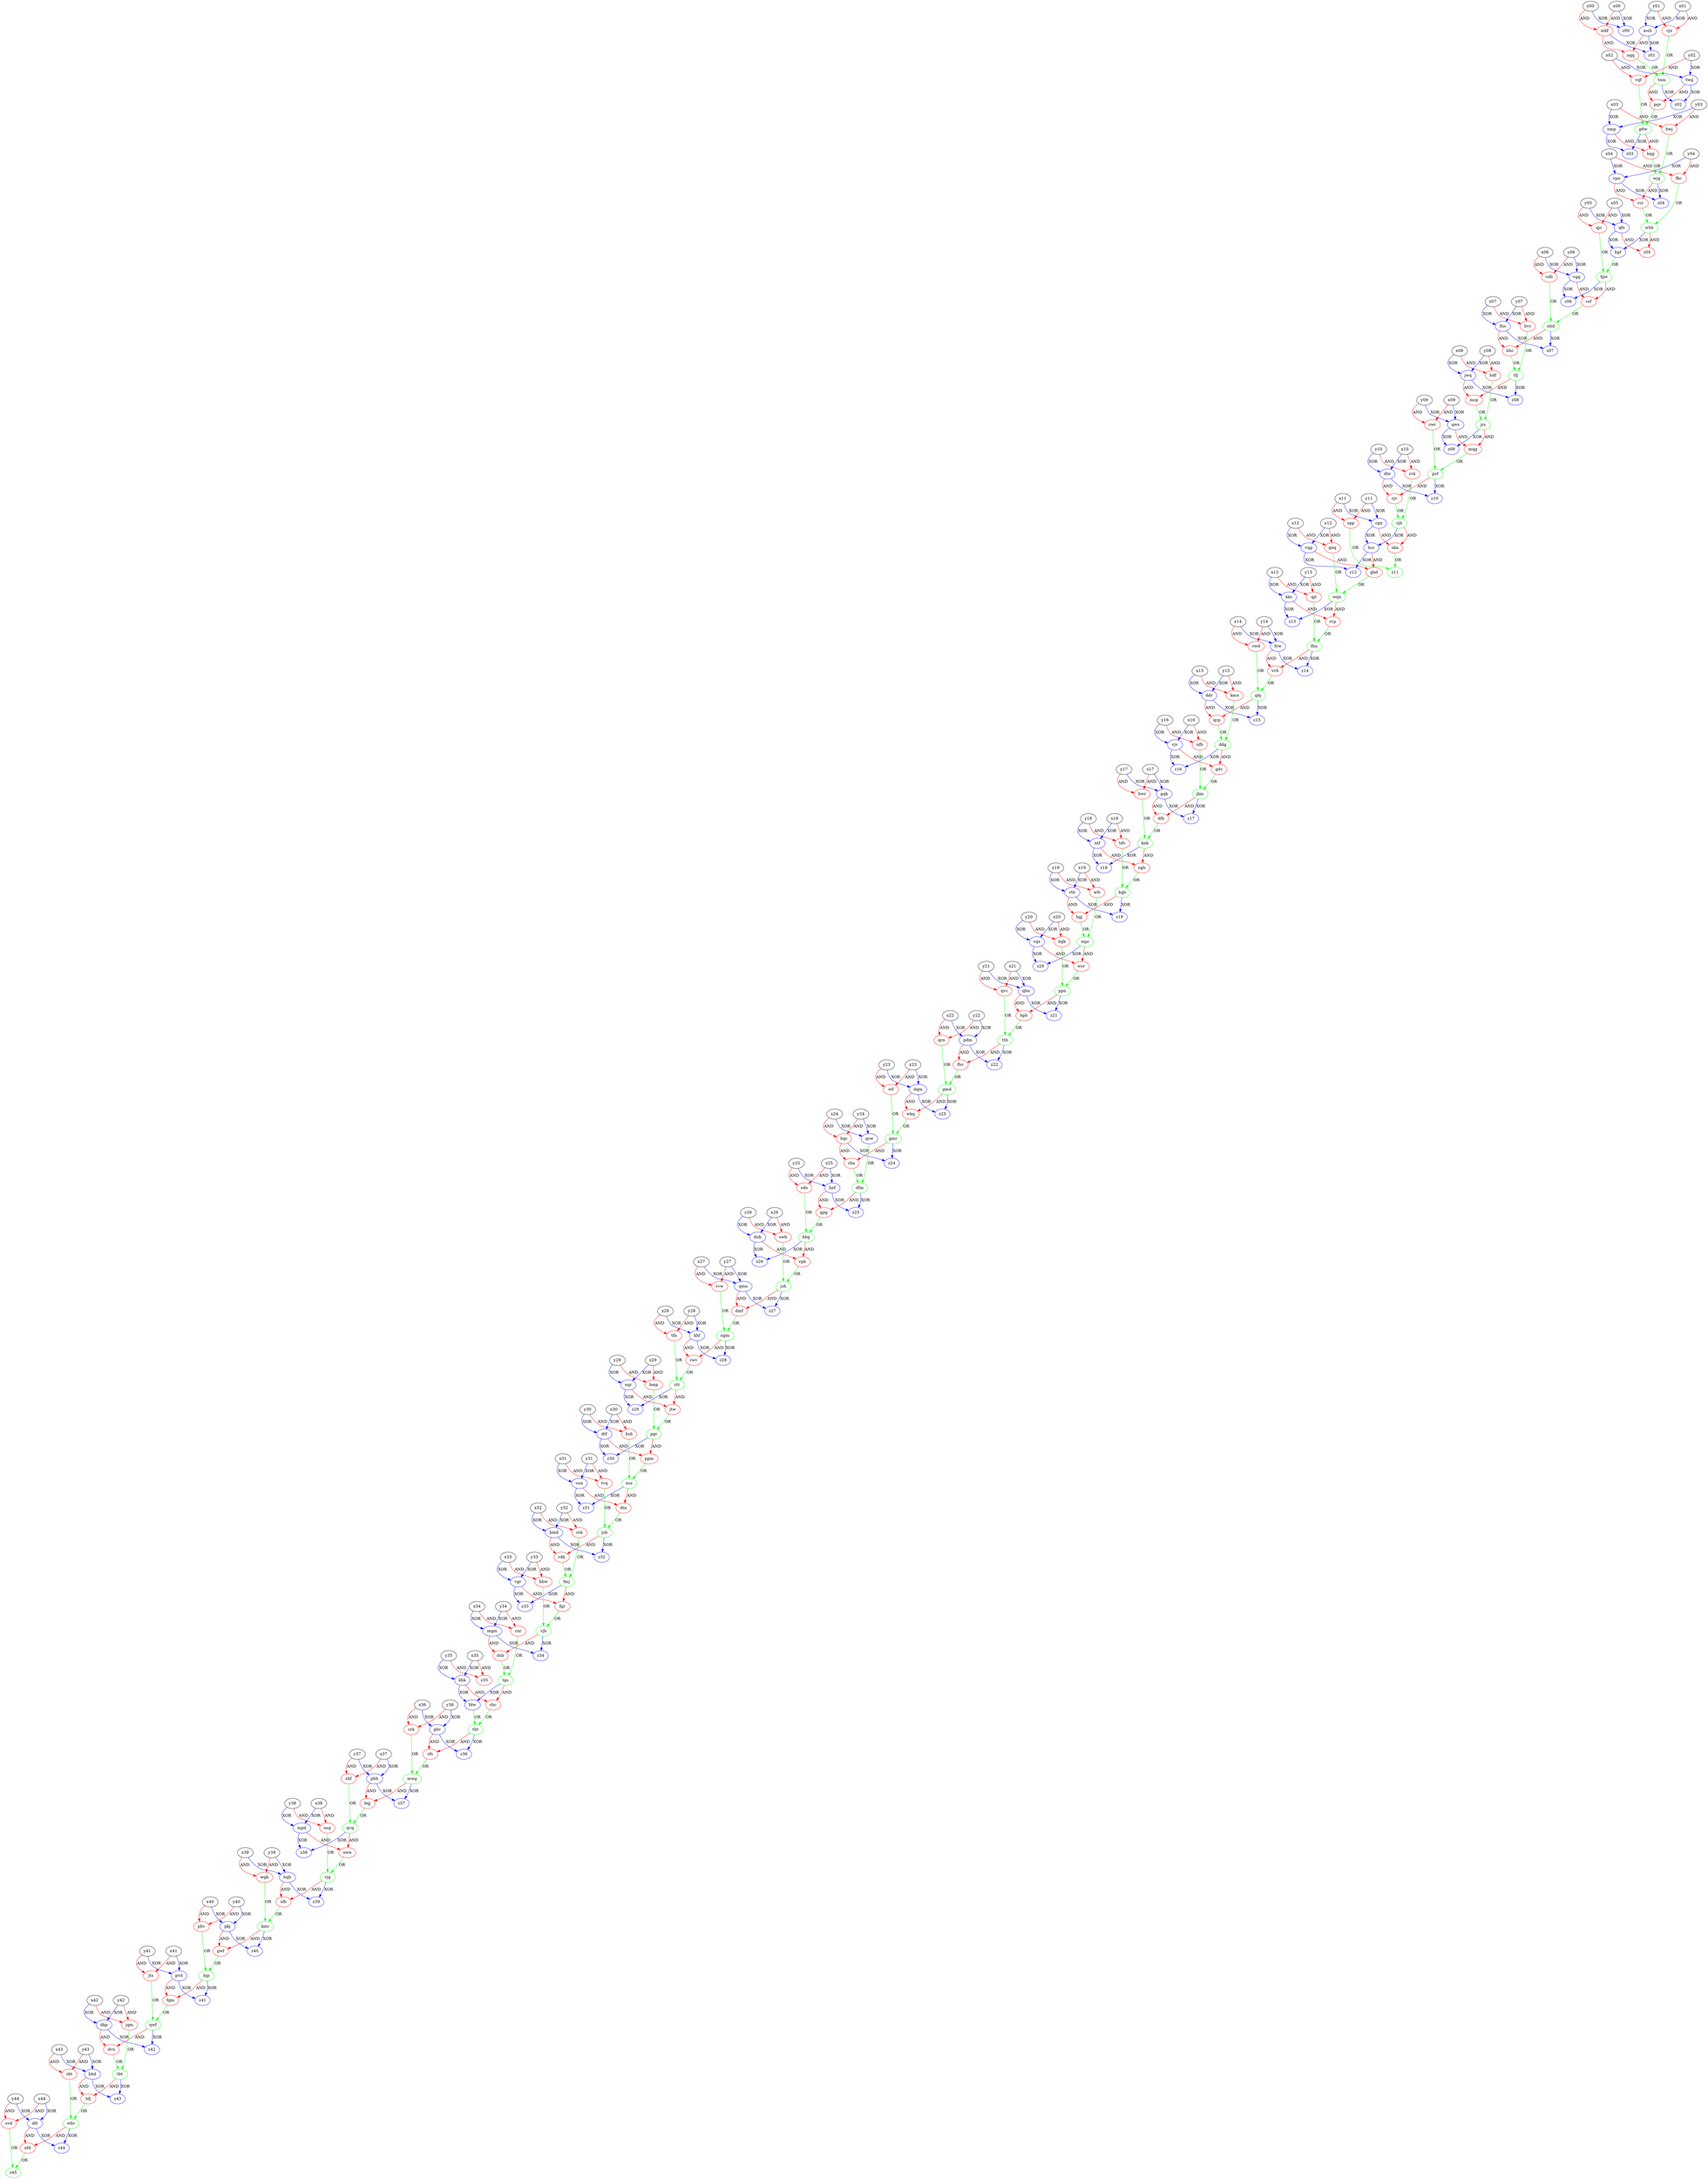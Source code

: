 digraph {
  rcr  [color="red"]
  vpn -> rcr [label="AND"] [color="red"]
  wjg -> rcr [label="AND"] [color="red"]
  sdn  [color="red"]
  y25 -> sdn [label="AND"] [color="red"]
  x25 -> sdn [label="AND"] [color="red"]
  z31  [color="blue"]
  ncs -> z31 [label="XOR"] [color="blue"]
  vnn -> z31 [label="XOR"] [color="blue"]
  jsb  [color="green"]
  dtn -> jsb [label="OR"] [color="green"]
  tvq -> jsb [label="OR"] [color="green"]
  z16  [color="blue"]
  vjv -> z16 [label="XOR"] [color="blue"]
  ddg -> z16 [label="XOR"] [color="blue"]
  vdb  [color="red"]
  x06 -> vdb [label="AND"] [color="red"]
  y06 -> vdb [label="AND"] [color="red"]
  fkc  [color="red"]
  x04 -> fkc [label="AND"] [color="red"]
  y04 -> fkc [label="AND"] [color="red"]
  nqq  [color="red"]
  msh -> nqq [label="AND"] [color="red"]
  mkf -> nqq [label="AND"] [color="red"]
  qjc  [color="red"]
  y05 -> qjc [label="AND"] [color="red"]
  x05 -> qjc [label="AND"] [color="red"]
  dvn  [color="red"]
  dkp -> dvn [label="AND"] [color="red"]
  qwf -> dvn [label="AND"] [color="red"]
  rdk  [color="red"]
  jsb -> rdk [label="AND"] [color="red"]
  bmd -> rdk [label="AND"] [color="red"]
  z00  [color="blue"]
  y00 -> z00 [label="XOR"] [color="blue"]
  x00 -> z00 [label="XOR"] [color="blue"]
  khk  [color="blue"]
  y35 -> khk [label="XOR"] [color="blue"]
  x35 -> khk [label="XOR"] [color="blue"]
  cjv  [color="red"]
  pcf -> cjv [label="AND"] [color="red"]
  dhr -> cjv [label="AND"] [color="red"]
  gbd  [color="red"]
  vqg -> gbd [label="AND"] [color="red"]
  hcc -> gbd [label="AND"] [color="red"]
  wgk  [color="red"]
  x39 -> wgk [label="AND"] [color="red"]
  y39 -> wgk [label="AND"] [color="red"]
  vgr  [color="blue"]
  x33 -> vgr [label="XOR"] [color="blue"]
  y33 -> vgr [label="XOR"] [color="blue"]
  qvq  [color="green"]
  bqj -> qvq [label="OR"] [color="green"]
  shf -> qvq [label="OR"] [color="green"]
  qvc  [color="red"]
  y21 -> qvc [label="AND"] [color="red"]
  x21 -> qvc [label="AND"] [color="red"]
  z20  [color="blue"]
  vqs -> z20 [label="XOR"] [color="blue"]
  mpr -> z20 [label="XOR"] [color="blue"]
  vpn  [color="blue"]
  x04 -> vpn [label="XOR"] [color="blue"]
  y04 -> vpn [label="XOR"] [color="blue"]
  msh  [color="blue"]
  y01 -> msh [label="XOR"] [color="blue"]
  x01 -> msh [label="XOR"] [color="blue"]
  gmr  [color="green"]
  wkq -> gmr [label="OR"] [color="green"]
  stf -> gmr [label="OR"] [color="green"]
  z06  [color="blue"]
  fgw -> z06 [label="XOR"] [color="blue"]
  vgg -> z06 [label="XOR"] [color="blue"]
  cjn  [color="red"]
  x01 -> cjn [label="AND"] [color="red"]
  y01 -> cjn [label="AND"] [color="red"]
  spp  [color="red"]
  x11 -> spp [label="AND"] [color="red"]
  y11 -> spp [label="AND"] [color="red"]
  bhc  [color="red"]
  nhd -> bhc [label="AND"] [color="red"]
  fns -> bhc [label="AND"] [color="red"]
  z03  [color="blue"]
  gdw -> z03 [label="XOR"] [color="blue"]
  smg -> z03 [label="XOR"] [color="blue"]
  gmd  [color="green"]
  qcn -> gmd [label="OR"] [color="green"]
  fhv -> gmd [label="OR"] [color="green"]
  tbt  [color="green"]
  dvn -> tbt [label="OR"] [color="green"]
  jqm -> tbt [label="OR"] [color="green"]
  jqm  [color="red"]
  x42 -> jqm [label="AND"] [color="red"]
  y42 -> jqm [label="AND"] [color="red"]
  cwr  [color="red"]
  y09 -> cwr [label="AND"] [color="red"]
  x09 -> cwr [label="AND"] [color="red"]
  ctt  [color="green"]
  rwv -> ctt [label="OR"] [color="green"]
  tfn -> ctt [label="OR"] [color="green"]
  wqn  [color="green"]
  gnq -> wqn [label="OR"] [color="green"]
  gbd -> wqn [label="OR"] [color="green"]
  mcp  [color="red"]
  tfj -> mcp [label="AND"] [color="red"]
  jwq -> mcp [label="AND"] [color="red"]
  bbg  [color="green"]
  gpg -> bbg [label="OR"] [color="green"]
  sdn -> bbg [label="OR"] [color="green"]
  nfb  [color="red"]
  y16 -> nfb [label="AND"] [color="red"]
  x16 -> nfb [label="AND"] [color="red"]
  z22  [color="blue"]
  tth -> z22 [label="XOR"] [color="blue"]
  pdm -> z22 [label="XOR"] [color="blue"]
  hdf  [color="red"]
  x08 -> hdf [label="AND"] [color="red"]
  y08 -> hdf [label="AND"] [color="red"]
  hph  [color="red"]
  ppn -> hph [label="AND"] [color="red"]
  qbn -> hph [label="AND"] [color="red"]
  ngm  [color="green"]
  dmf -> ngm [label="OR"] [color="green"]
  rvw -> ngm [label="OR"] [color="green"]
  z12  [color="blue"]
  vqg -> z12 [label="XOR"] [color="blue"]
  hcc -> z12 [label="XOR"] [color="blue"]
  wbr  [color="green"]
  hfj -> wbr [label="OR"] [color="green"]
  cbt -> wbr [label="OR"] [color="green"]
  gbj  [color="green"]
  cwd -> gbj [label="OR"] [color="green"]
  vvb -> gbj [label="OR"] [color="green"]
  mgm  [color="blue"]
  x34 -> mgm [label="XOR"] [color="blue"]
  y34 -> mgm [label="XOR"] [color="blue"]
  z18  [color="blue"]
  knk -> z18 [label="XOR"] [color="blue"]
  ntf -> z18 [label="XOR"] [color="blue"]
  vqg  [color="blue"]
  x12 -> vqg [label="XOR"] [color="blue"]
  y12 -> vqg [label="XOR"] [color="blue"]
  rwv  [color="red"]
  khf -> rwv [label="AND"] [color="red"]
  ngm -> rwv [label="AND"] [color="red"]
  vvb  [color="red"]
  fhn -> vvb [label="AND"] [color="red"]
  fcw -> vvb [label="AND"] [color="red"]
  chn  [color="red"]
  gmr -> chn [label="AND"] [color="red"]
  hqc -> chn [label="AND"] [color="red"]
  gnq  [color="red"]
  x12 -> gnq [label="AND"] [color="red"]
  y12 -> gnq [label="AND"] [color="red"]
  kmr  [color="green"]
  sfh -> kmr [label="OR"] [color="green"]
  wgk -> kmr [label="OR"] [color="green"]
  z01  [color="blue"]
  mkf -> z01 [label="XOR"] [color="blue"]
  msh -> z01 [label="XOR"] [color="blue"]
  z14  [color="blue"]
  fhn -> z14 [label="XOR"] [color="blue"]
  fcw -> z14 [label="XOR"] [color="blue"]
  qwf  [color="green"]
  fgm -> qwf [label="OR"] [color="green"]
  jts -> qwf [label="OR"] [color="green"]
  fgw  [color="green"]
  bpf -> fgw [label="OR"] [color="green"]
  qjc -> fgw [label="OR"] [color="green"]
  z43  [color="blue"]
  tbt -> z43 [label="XOR"] [color="blue"]
  bhd -> z43 [label="XOR"] [color="blue"]
  vjv  [color="blue"]
  x16 -> vjv [label="XOR"] [color="blue"]
  y16 -> vjv [label="XOR"] [color="blue"]
  vgg  [color="blue"]
  x06 -> vgg [label="XOR"] [color="blue"]
  y06 -> vgg [label="XOR"] [color="blue"]
  hwj  [color="red"]
  x03 -> hwj [label="AND"] [color="red"]
  y03 -> hwj [label="AND"] [color="red"]
  bjp  [color="green"]
  phv -> bjp [label="OR"] [color="green"]
  gwf -> bjp [label="OR"] [color="green"]
  z23  [color="blue"]
  gmd -> z23 [label="XOR"] [color="blue"]
  dqm -> z23 [label="XOR"] [color="blue"]
  hqb  [color="blue"]
  y39 -> hqb [label="XOR"] [color="blue"]
  x39 -> hqb [label="XOR"] [color="blue"]
  vqs  [color="blue"]
  y20 -> vqs [label="XOR"] [color="blue"]
  x20 -> vqs [label="XOR"] [color="blue"]
  z09  [color="blue"]
  jrs -> z09 [label="XOR"] [color="blue"]
  qws -> z09 [label="XOR"] [color="blue"]
  z25  [color="blue"]
  dfm -> z25 [label="XOR"] [color="blue"]
  hnf -> z25 [label="XOR"] [color="blue"]
  ddr  [color="blue"]
  x15 -> ddr [label="XOR"] [color="blue"]
  y15 -> ddr [label="XOR"] [color="blue"]
  bwr  [color="red"]
  y17 -> bwr [label="AND"] [color="red"]
  x17 -> bwr [label="AND"] [color="red"]
  hgj  [color="red"]
  rtb -> hgj [label="AND"] [color="red"]
  kqb -> hgj [label="AND"] [color="red"]
  gdw  [color="green"]
  vqf -> gdw [label="OR"] [color="green"]
  pqv -> gdw [label="OR"] [color="green"]
  mpd  [color="blue"]
  y38 -> mpd [label="XOR"] [color="blue"]
  x38 -> mpd [label="XOR"] [color="blue"]
  z13  [color="blue"]
  kks -> z13 [label="XOR"] [color="blue"]
  wqn -> z13 [label="XOR"] [color="blue"]
  gdv  [color="red"]
  ddg -> gdv [label="AND"] [color="red"]
  vjv -> gdv [label="AND"] [color="red"]
  cgn  [color="blue"]
  x11 -> cgn [label="XOR"] [color="blue"]
  y11 -> cgn [label="XOR"] [color="blue"]
  z45  [color="green"]
  svd -> z45 [label="OR"] [color="green"]
  nfd -> z45 [label="OR"] [color="green"]
  svd  [color="red"]
  y44 -> svd [label="AND"] [color="red"]
  x44 -> svd [label="AND"] [color="red"]
  pqv  [color="red"]
  twg -> pqv [label="AND"] [color="red"]
  tnm -> pqv [label="AND"] [color="red"]
  ngh  [color="red"]
  ntf -> ngh [label="AND"] [color="red"]
  knk -> ngh [label="AND"] [color="red"]
  z33  [color="blue"]
  fmj -> z33 [label="XOR"] [color="blue"]
  vgr -> z33 [label="XOR"] [color="blue"]
  skn  [color="red"]
  cjh -> skn [label="AND"] [color="red"]
  cgn -> skn [label="AND"] [color="red"]
  fns  [color="blue"]
  x07 -> fns [label="XOR"] [color="blue"]
  y07 -> fns [label="XOR"] [color="blue"]
  qcp  [color="red"]
  ddr -> qcp [label="AND"] [color="red"]
  gbj -> qcp [label="AND"] [color="red"]
  z37  [color="blue"]
  mwg -> z37 [label="XOR"] [color="blue"]
  pbh -> z37 [label="XOR"] [color="blue"]
  hfj  [color="red"]
  tbt -> hfj [label="AND"] [color="red"]
  bhd -> hfj [label="AND"] [color="red"]
  tfn  [color="red"]
  x28 -> tfn [label="AND"] [color="red"]
  y28 -> tfn [label="AND"] [color="red"]
  dfm  [color="green"]
  chn -> dfm [label="OR"] [color="green"]
  qcw -> dfm [label="OR"] [color="green"]
  hnf  [color="blue"]
  y25 -> hnf [label="XOR"] [color="blue"]
  x25 -> hnf [label="XOR"] [color="blue"]
  z44  [color="blue"]
  wbr -> z44 [label="XOR"] [color="blue"]
  dfr -> z44 [label="XOR"] [color="blue"]
  hqc  [color="red"]
  x24 -> hqc [label="AND"] [color="red"]
  y24 -> hqc [label="AND"] [color="red"]
  z29  [color="blue"]
  ctt -> z29 [label="XOR"] [color="blue"]
  nqr -> z29 [label="XOR"] [color="blue"]
  dhr  [color="blue"]
  y10 -> dhr [label="XOR"] [color="blue"]
  x10 -> dhr [label="XOR"] [color="blue"]
  gqk  [color="blue"]
  x17 -> gqk [label="XOR"] [color="blue"]
  y17 -> gqk [label="XOR"] [color="blue"]
  tht  [color="green"]
  fdw -> tht [label="OR"] [color="green"]
  chc -> tht [label="OR"] [color="green"]
  twg  [color="blue"]
  x02 -> twg [label="XOR"] [color="blue"]
  y02 -> twg [label="XOR"] [color="blue"]
  z26  [color="blue"]
  bbg -> z26 [label="XOR"] [color="blue"]
  dnb -> z26 [label="XOR"] [color="blue"]
  jrs  [color="green"]
  hdf -> jrs [label="OR"] [color="green"]
  mcp -> jrs [label="OR"] [color="green"]
  qcn  [color="red"]
  x22 -> qcn [label="AND"] [color="red"]
  y22 -> qcn [label="AND"] [color="red"]
  rvw  [color="red"]
  x27 -> rvw [label="AND"] [color="red"]
  y27 -> rvw [label="AND"] [color="red"]
  knk  [color="green"]
  bwr -> knk [label="OR"] [color="green"]
  dfh -> knk [label="OR"] [color="green"]
  khf  [color="blue"]
  y28 -> khf [label="XOR"] [color="blue"]
  x28 -> khf [label="XOR"] [color="blue"]
  fgm  [color="red"]
  pvd -> fgm [label="AND"] [color="red"]
  bjp -> fgm [label="AND"] [color="red"]
  kqb  [color="green"]
  tdv -> kqb [label="OR"] [color="green"]
  ngh -> kqb [label="OR"] [color="green"]
  mkf  [color="red"]
  x00 -> mkf [label="AND"] [color="red"]
  y00 -> mkf [label="AND"] [color="red"]
  tgs  [color="green"]
  dsb -> tgs [label="OR"] [color="green"]
  rnr -> tgs [label="OR"] [color="green"]
  z38  [color="blue"]
  mpd -> z38 [label="XOR"] [color="blue"]
  qvq -> z38 [label="XOR"] [color="blue"]
  chc  [color="red"]
  tgs -> chc [label="AND"] [color="red"]
  khk -> chc [label="AND"] [color="red"]
  pvd  [color="blue"]
  y41 -> pvd [label="XOR"] [color="blue"]
  x41 -> pvd [label="XOR"] [color="blue"]
  qws  [color="blue"]
  x09 -> qws [label="XOR"] [color="blue"]
  y09 -> qws [label="XOR"] [color="blue"]
  rnr  [color="red"]
  x34 -> rnr [label="AND"] [color="red"]
  y34 -> rnr [label="AND"] [color="red"]
  pbh  [color="blue"]
  y37 -> pbh [label="XOR"] [color="blue"]
  x37 -> pbh [label="XOR"] [color="blue"]
  z27  [color="blue"]
  qmn -> z27 [label="XOR"] [color="blue"]
  jsh -> z27 [label="XOR"] [color="blue"]
  z04  [color="blue"]
  vpn -> z04 [label="XOR"] [color="blue"]
  wjg -> z04 [label="XOR"] [color="blue"]
  pkj  [color="blue"]
  x40 -> pkj [label="XOR"] [color="blue"]
  y40 -> pkj [label="XOR"] [color="blue"]
  vjg  [color="green"]
  nsg -> vjg [label="OR"] [color="green"]
  nwn -> vjg [label="OR"] [color="green"]
  z35  [color="red"]
  x35 -> z35 [label="AND"] [color="red"]
  y35 -> z35 [label="AND"] [color="red"]
  mwg  [color="green"]
  crk -> mwg [label="OR"] [color="green"]
  cfs -> mwg [label="OR"] [color="green"]
  whh  [color="green"]
  rcr -> whh [label="OR"] [color="green"]
  fkc -> whh [label="OR"] [color="green"]
  dfh  [color="red"]
  gqk -> dfh [label="AND"] [color="red"]
  jkm -> dfh [label="AND"] [color="red"]
  qmn  [color="blue"]
  x27 -> qmn [label="XOR"] [color="blue"]
  y27 -> qmn [label="XOR"] [color="blue"]
  tth  [color="green"]
  hph -> tth [label="OR"] [color="green"]
  qvc -> tth [label="OR"] [color="green"]
  pgr  [color="green"]
  jtw -> pgr [label="OR"] [color="green"]
  bmp -> pgr [label="OR"] [color="green"]
  bmp  [color="red"]
  y29 -> bmp [label="AND"] [color="red"]
  x29 -> bmp [label="AND"] [color="red"]
  pdm  [color="blue"]
  x22 -> pdm [label="XOR"] [color="blue"]
  y22 -> pdm [label="XOR"] [color="blue"]
  nqr  [color="blue"]
  x29 -> nqr [label="XOR"] [color="blue"]
  y29 -> nqr [label="XOR"] [color="blue"]
  crk  [color="red"]
  x36 -> crk [label="AND"] [color="red"]
  y36 -> crk [label="AND"] [color="red"]
  rck  [color="red"]
  y10 -> rck [label="AND"] [color="red"]
  x10 -> rck [label="AND"] [color="red"]
  smg  [color="blue"]
  y03 -> smg [label="XOR"] [color="blue"]
  x03 -> smg [label="XOR"] [color="blue"]
  vpb  [color="red"]
  bbg -> vpb [label="AND"] [color="red"]
  dnb -> vpb [label="AND"] [color="red"]
  z02  [color="blue"]
  tnm -> z02 [label="XOR"] [color="blue"]
  twg -> z02 [label="XOR"] [color="blue"]
  fhn  [color="green"]
  rvp -> fhn [label="OR"] [color="green"]
  qjt -> fhn [label="OR"] [color="green"]
  cjh  [color="green"]
  cjv -> cjh [label="OR"] [color="green"]
  rck -> cjh [label="OR"] [color="green"]
  z28  [color="blue"]
  ngm -> z28 [label="XOR"] [color="blue"]
  khf -> z28 [label="XOR"] [color="blue"]
  z05  [color="red"]
  qfs -> z05 [label="AND"] [color="red"]
  whh -> z05 [label="AND"] [color="red"]
  sfh  [color="red"]
  hqb -> sfh [label="AND"] [color="red"]
  vjg -> sfh [label="AND"] [color="red"]
  z11  [color="green"]
  skn -> z11 [label="OR"] [color="green"]
  spp -> z11 [label="OR"] [color="green"]
  pcf  [color="green"]
  cwr -> pcf [label="OR"] [color="green"]
  mqg -> pcf [label="OR"] [color="green"]
  dfr  [color="blue"]
  x44 -> dfr [label="XOR"] [color="blue"]
  y44 -> dfr [label="XOR"] [color="blue"]
  vjb  [color="green"]
  hhw -> vjb [label="OR"] [color="green"]
  fgr -> vjb [label="OR"] [color="green"]
  gwf  [color="red"]
  kmr -> gwf [label="AND"] [color="red"]
  pkj -> gwf [label="AND"] [color="red"]
  jwq  [color="blue"]
  x08 -> jwq [label="XOR"] [color="blue"]
  y08 -> jwq [label="XOR"] [color="blue"]
  z21  [color="blue"]
  ppn -> z21 [label="XOR"] [color="blue"]
  qbn -> z21 [label="XOR"] [color="blue"]
  z19  [color="blue"]
  kqb -> z19 [label="XOR"] [color="blue"]
  rtb -> z19 [label="XOR"] [color="blue"]
  z34  [color="blue"]
  mgm -> z34 [label="XOR"] [color="blue"]
  vjb -> z34 [label="XOR"] [color="blue"]
  wcr  [color="red"]
  mpr -> wcr [label="AND"] [color="red"]
  vqs -> wcr [label="AND"] [color="red"]
  z39  [color="blue"]
  hqb -> z39 [label="XOR"] [color="blue"]
  vjg -> z39 [label="XOR"] [color="blue"]
  hcc  [color="blue"]
  cgn -> hcc [label="XOR"] [color="blue"]
  cjh -> hcc [label="XOR"] [color="blue"]
  vqf  [color="red"]
  y02 -> vqf [label="AND"] [color="red"]
  x02 -> vqf [label="AND"] [color="red"]
  cfs  [color="red"]
  ghv -> cfs [label="AND"] [color="red"]
  tht -> cfs [label="AND"] [color="red"]
  kks  [color="blue"]
  x13 -> kks [label="XOR"] [color="blue"]
  y13 -> kks [label="XOR"] [color="blue"]
  dnb  [color="blue"]
  y26 -> dnb [label="XOR"] [color="blue"]
  x26 -> dnb [label="XOR"] [color="blue"]
  mqg  [color="red"]
  qws -> mqg [label="AND"] [color="red"]
  jrs -> mqg [label="AND"] [color="red"]
  dsb  [color="red"]
  mgm -> dsb [label="AND"] [color="red"]
  vjb -> dsb [label="AND"] [color="red"]
  swb  [color="red"]
  x26 -> swb [label="AND"] [color="red"]
  y26 -> swb [label="AND"] [color="red"]
  tvq  [color="red"]
  x31 -> tvq [label="AND"] [color="red"]
  y31 -> tvq [label="AND"] [color="red"]
  bgk  [color="red"]
  x20 -> bgk [label="AND"] [color="red"]
  y20 -> bgk [label="AND"] [color="red"]
  ddg  [color="green"]
  kmn -> ddg [label="OR"] [color="green"]
  qcp -> ddg [label="OR"] [color="green"]
  dtf  [color="blue"]
  y30 -> dtf [label="XOR"] [color="blue"]
  x30 -> dtf [label="XOR"] [color="blue"]
  ppn  [color="green"]
  wcr -> ppn [label="OR"] [color="green"]
  bgk -> ppn [label="OR"] [color="green"]
  z42  [color="blue"]
  dkp -> z42 [label="XOR"] [color="blue"]
  qwf -> z42 [label="XOR"] [color="blue"]
  kmn  [color="red"]
  y15 -> kmn [label="AND"] [color="red"]
  x15 -> kmn [label="AND"] [color="red"]
  nsg  [color="red"]
  x38 -> nsg [label="AND"] [color="red"]
  y38 -> nsg [label="AND"] [color="red"]
  qbn  [color="blue"]
  x21 -> qbn [label="XOR"] [color="blue"]
  y21 -> qbn [label="XOR"] [color="blue"]
  z30  [color="blue"]
  dtf -> z30 [label="XOR"] [color="blue"]
  pgr -> z30 [label="XOR"] [color="blue"]
  phv  [color="red"]
  x40 -> phv [label="AND"] [color="red"]
  y40 -> phv [label="AND"] [color="red"]
  csk  [color="red"]
  x32 -> csk [label="AND"] [color="red"]
  y32 -> csk [label="AND"] [color="red"]
  vnn  [color="blue"]
  y31 -> vnn [label="XOR"] [color="blue"]
  x31 -> vnn [label="XOR"] [color="blue"]
  qcw  [color="blue"]
  y24 -> qcw [label="XOR"] [color="blue"]
  x24 -> qcw [label="XOR"] [color="blue"]
  z40  [color="blue"]
  pkj -> z40 [label="XOR"] [color="blue"]
  kmr -> z40 [label="XOR"] [color="blue"]
  z24  [color="blue"]
  gmr -> z24 [label="XOR"] [color="blue"]
  hqc -> z24 [label="XOR"] [color="blue"]
  cbt  [color="red"]
  x43 -> cbt [label="AND"] [color="red"]
  y43 -> cbt [label="AND"] [color="red"]
  ntf  [color="blue"]
  y18 -> ntf [label="XOR"] [color="blue"]
  x18 -> ntf [label="XOR"] [color="blue"]
  ppm  [color="red"]
  pgr -> ppm [label="AND"] [color="red"]
  dtf -> ppm [label="AND"] [color="red"]
  jtw  [color="red"]
  nqr -> jtw [label="AND"] [color="red"]
  ctt -> jtw [label="AND"] [color="red"]
  rvp  [color="red"]
  wqn -> rvp [label="AND"] [color="red"]
  kks -> rvp [label="AND"] [color="red"]
  qjt  [color="red"]
  x13 -> qjt [label="AND"] [color="red"]
  y13 -> qjt [label="AND"] [color="red"]
  z32  [color="blue"]
  jsb -> z32 [label="XOR"] [color="blue"]
  bmd -> z32 [label="XOR"] [color="blue"]
  bpf  [color="blue"]
  qfs -> bpf [label="XOR"] [color="blue"]
  whh -> bpf [label="XOR"] [color="blue"]
  dqm  [color="blue"]
  y23 -> dqm [label="XOR"] [color="blue"]
  x23 -> dqm [label="XOR"] [color="blue"]
  hhw  [color="red"]
  y33 -> hhw [label="AND"] [color="red"]
  x33 -> hhw [label="AND"] [color="red"]
  dtn  [color="red"]
  ncs -> dtn [label="AND"] [color="red"]
  vnn -> dtn [label="AND"] [color="red"]
  rtb  [color="blue"]
  y19 -> rtb [label="XOR"] [color="blue"]
  x19 -> rtb [label="XOR"] [color="blue"]
  fmj  [color="green"]
  rdk -> fmj [label="OR"] [color="green"]
  csk -> fmj [label="OR"] [color="green"]
  bqg  [color="red"]
  gdw -> bqg [label="AND"] [color="red"]
  smg -> bqg [label="AND"] [color="red"]
  bmd  [color="blue"]
  x32 -> bmd [label="XOR"] [color="blue"]
  y32 -> bmd [label="XOR"] [color="blue"]
  tnm  [color="green"]
  nqq -> tnm [label="OR"] [color="green"]
  cjn -> tnm [label="OR"] [color="green"]
  z15  [color="blue"]
  gbj -> z15 [label="XOR"] [color="blue"]
  ddr -> z15 [label="XOR"] [color="blue"]
  qfs  [color="blue"]
  x05 -> qfs [label="XOR"] [color="blue"]
  y05 -> qfs [label="XOR"] [color="blue"]
  wjg  [color="green"]
  bqg -> wjg [label="OR"] [color="green"]
  hwj -> wjg [label="OR"] [color="green"]
  hsh  [color="red"]
  x30 -> hsh [label="AND"] [color="red"]
  y30 -> hsh [label="AND"] [color="red"]
  wfc  [color="red"]
  y19 -> wfc [label="AND"] [color="red"]
  x19 -> wfc [label="AND"] [color="red"]
  z08  [color="blue"]
  tfj -> z08 [label="XOR"] [color="blue"]
  jwq -> z08 [label="XOR"] [color="blue"]
  bhd  [color="blue"]
  x43 -> bhd [label="XOR"] [color="blue"]
  y43 -> bhd [label="XOR"] [color="blue"]
  dkp  [color="blue"]
  x42 -> dkp [label="XOR"] [color="blue"]
  y42 -> dkp [label="XOR"] [color="blue"]
  fgr  [color="red"]
  fmj -> fgr [label="AND"] [color="red"]
  vgr -> fgr [label="AND"] [color="red"]
  jts  [color="red"]
  y41 -> jts [label="AND"] [color="red"]
  x41 -> jts [label="AND"] [color="red"]
  z07  [color="blue"]
  nhd -> z07 [label="XOR"] [color="blue"]
  fns -> z07 [label="XOR"] [color="blue"]
  nwn  [color="red"]
  qvq -> nwn [label="AND"] [color="red"]
  mpd -> nwn [label="AND"] [color="red"]
  z17  [color="blue"]
  jkm -> z17 [label="XOR"] [color="blue"]
  gqk -> z17 [label="XOR"] [color="blue"]
  fhv  [color="red"]
  tth -> fhv [label="AND"] [color="red"]
  pdm -> fhv [label="AND"] [color="red"]
  ncs  [color="green"]
  hsh -> ncs [label="OR"] [color="green"]
  ppm -> ncs [label="OR"] [color="green"]
  jkm  [color="green"]
  nfb -> jkm [label="OR"] [color="green"]
  gdv -> jkm [label="OR"] [color="green"]
  fdw  [color="blue"]
  khk -> fdw [label="XOR"] [color="blue"]
  tgs -> fdw [label="XOR"] [color="blue"]
  nfd  [color="red"]
  wbr -> nfd [label="AND"] [color="red"]
  dfr -> nfd [label="AND"] [color="red"]
  mpr  [color="green"]
  hgj -> mpr [label="OR"] [color="green"]
  wfc -> mpr [label="OR"] [color="green"]
  gpg  [color="red"]
  dfm -> gpg [label="AND"] [color="red"]
  hnf -> gpg [label="AND"] [color="red"]
  bqj  [color="red"]
  mwg -> bqj [label="AND"] [color="red"]
  pbh -> bqj [label="AND"] [color="red"]
  cwd  [color="red"]
  x14 -> cwd [label="AND"] [color="red"]
  y14 -> cwd [label="AND"] [color="red"]
  shf  [color="red"]
  y37 -> shf [label="AND"] [color="red"]
  x37 -> shf [label="AND"] [color="red"]
  tdv  [color="red"]
  y18 -> tdv [label="AND"] [color="red"]
  x18 -> tdv [label="AND"] [color="red"]
  z10  [color="blue"]
  dhr -> z10 [label="XOR"] [color="blue"]
  pcf -> z10 [label="XOR"] [color="blue"]
  jsh  [color="green"]
  vpb -> jsh [label="OR"] [color="green"]
  swb -> jsh [label="OR"] [color="green"]
  csf  [color="red"]
  vgg -> csf [label="AND"] [color="red"]
  fgw -> csf [label="AND"] [color="red"]
  dmf  [color="red"]
  qmn -> dmf [label="AND"] [color="red"]
  jsh -> dmf [label="AND"] [color="red"]
  ghv  [color="blue"]
  x36 -> ghv [label="XOR"] [color="blue"]
  y36 -> ghv [label="XOR"] [color="blue"]
  stf  [color="red"]
  y23 -> stf [label="AND"] [color="red"]
  x23 -> stf [label="AND"] [color="red"]
  wkq  [color="red"]
  dqm -> wkq [label="AND"] [color="red"]
  gmd -> wkq [label="AND"] [color="red"]
  fcw  [color="blue"]
  y14 -> fcw [label="XOR"] [color="blue"]
  x14 -> fcw [label="XOR"] [color="blue"]
  z36  [color="blue"]
  ghv -> z36 [label="XOR"] [color="blue"]
  tht -> z36 [label="XOR"] [color="blue"]
  tfj  [color="green"]
  hvc -> tfj [label="OR"] [color="green"]
  bhc -> tfj [label="OR"] [color="green"]
  z41  [color="blue"]
  bjp -> z41 [label="XOR"] [color="blue"]
  pvd -> z41 [label="XOR"] [color="blue"]
  nhd  [color="green"]
  csf -> nhd [label="OR"] [color="green"]
  vdb -> nhd [label="OR"] [color="green"]
  hvc  [color="red"]
  x07 -> hvc [label="AND"] [color="red"]
  y07 -> hvc [label="AND"] [color="red"]
}

